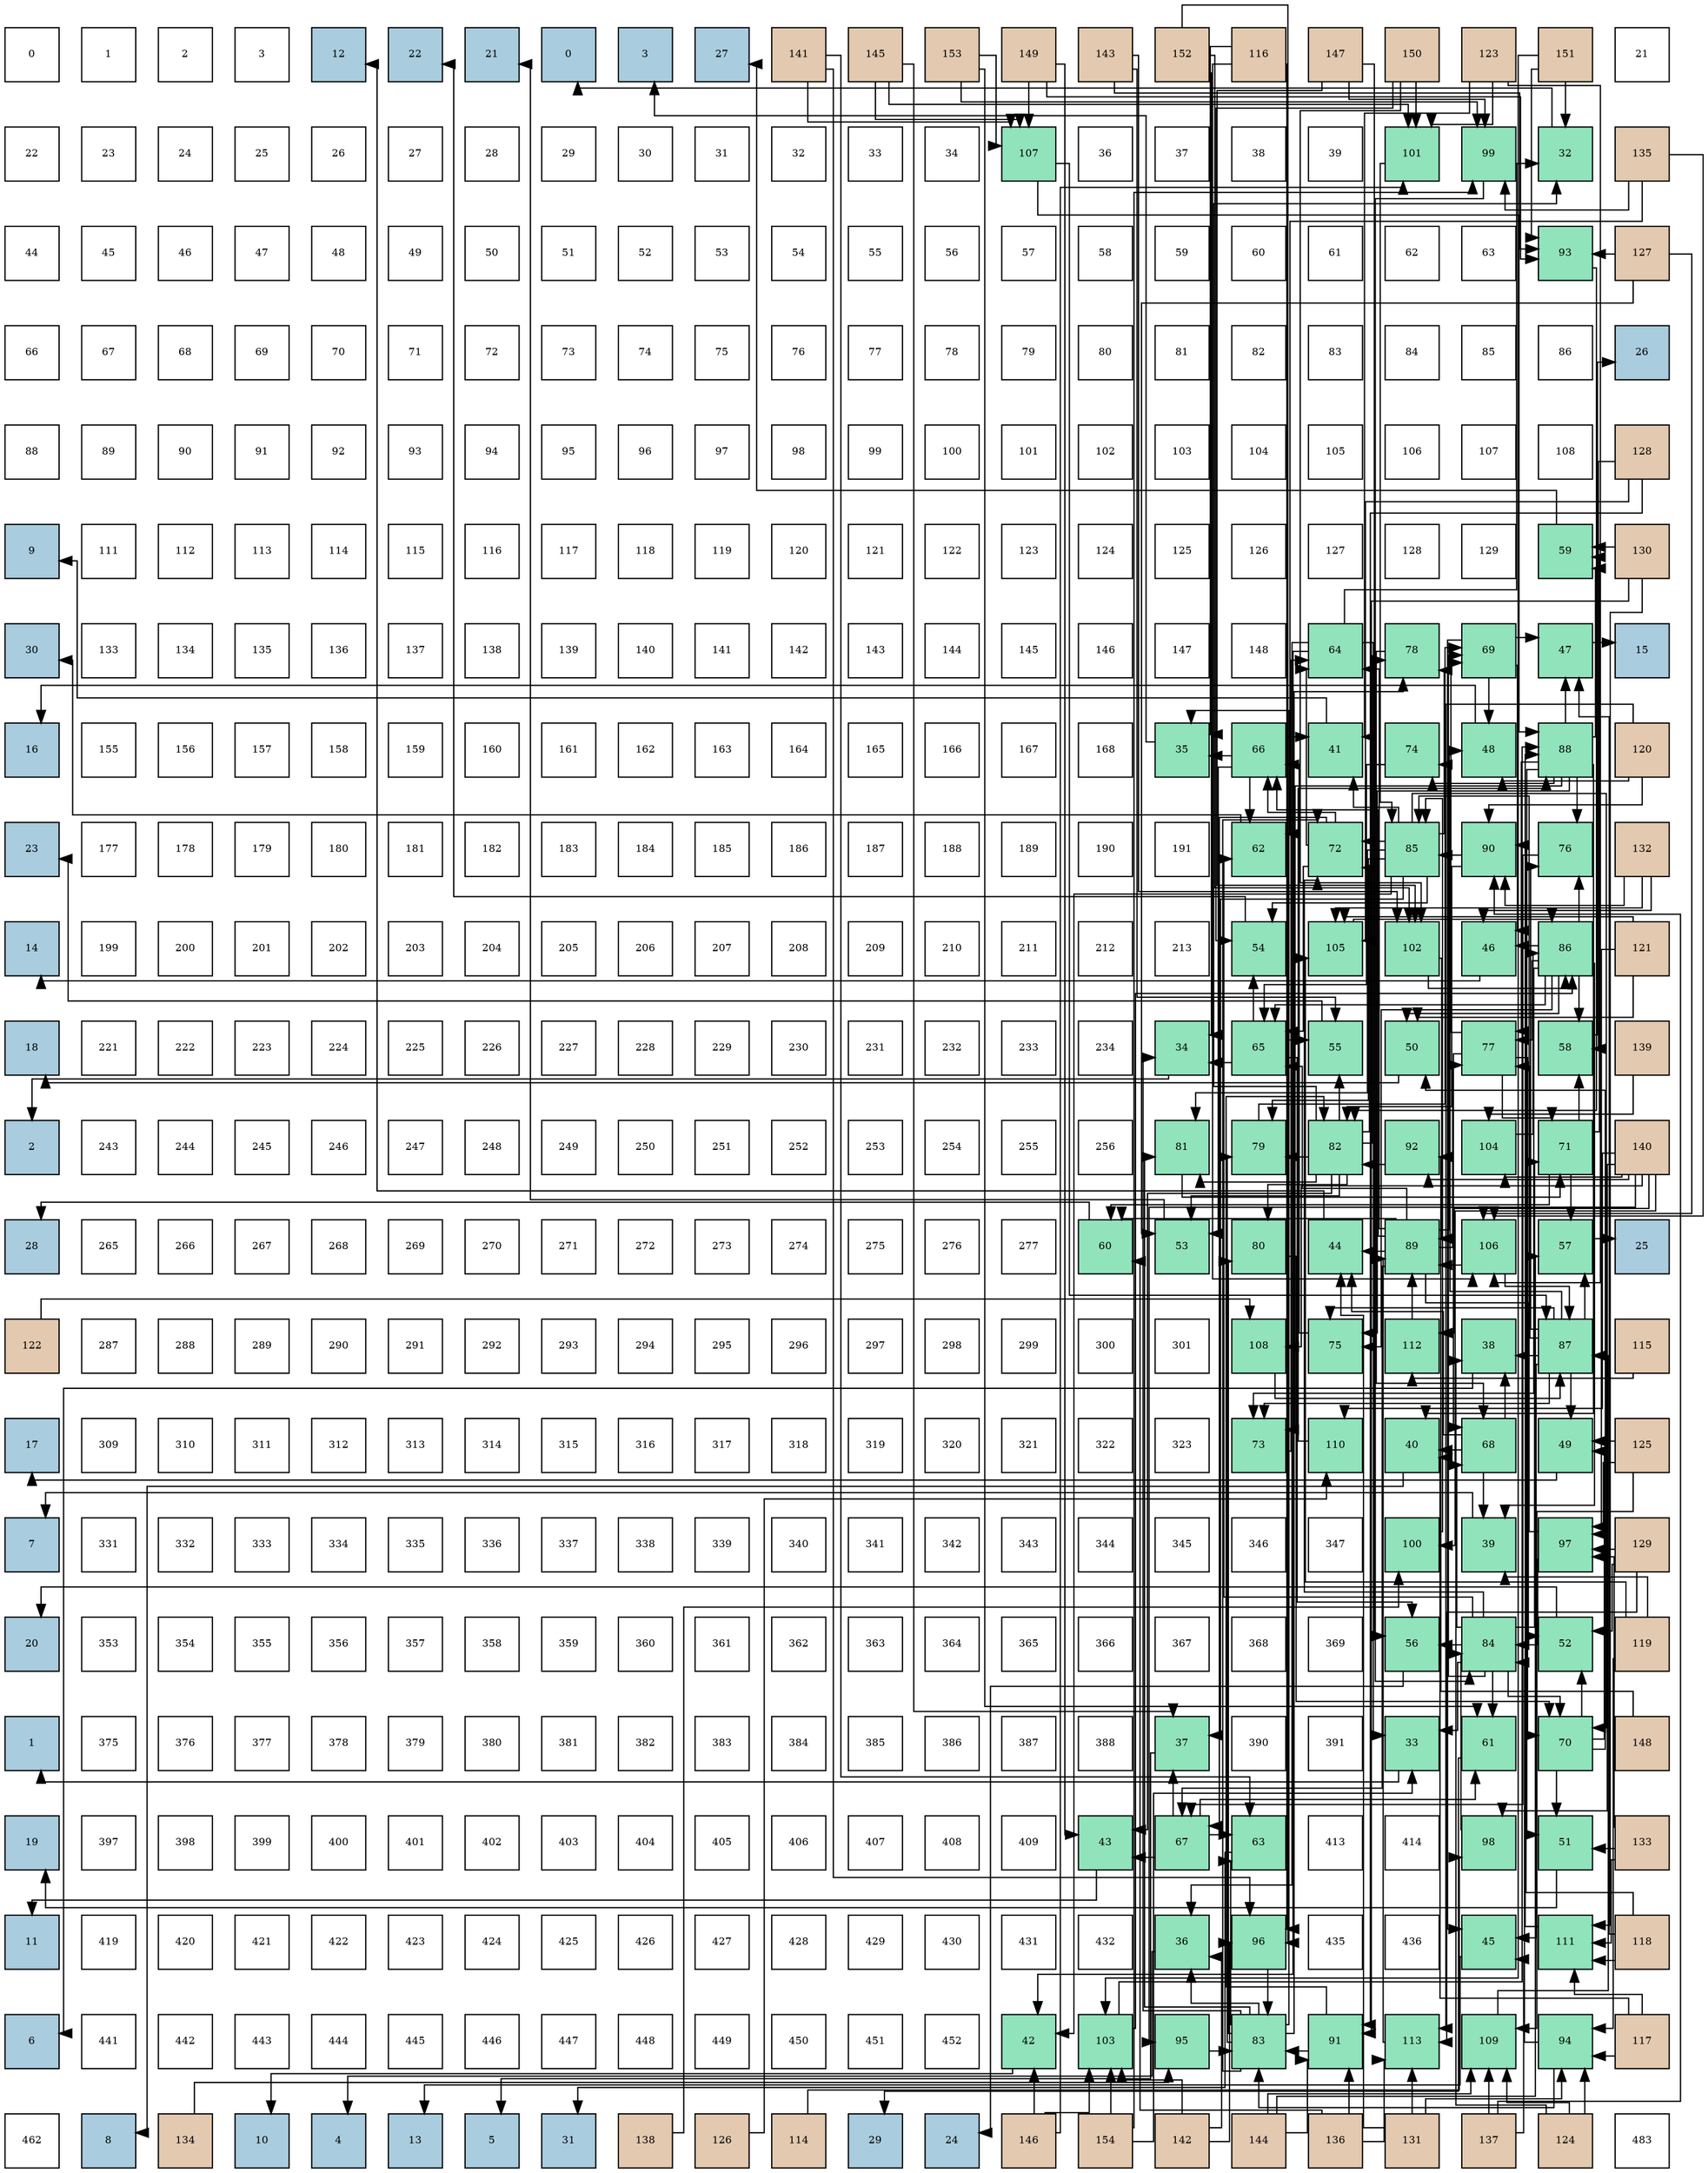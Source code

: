 digraph layout{
 rankdir=TB;
 splines=ortho;
 node [style=filled shape=square fixedsize=true width=0.6];
0[label="0", fontsize=8, fillcolor="#ffffff"];
1[label="1", fontsize=8, fillcolor="#ffffff"];
2[label="2", fontsize=8, fillcolor="#ffffff"];
3[label="3", fontsize=8, fillcolor="#ffffff"];
4[label="12", fontsize=8, fillcolor="#a9ccde"];
5[label="22", fontsize=8, fillcolor="#a9ccde"];
6[label="21", fontsize=8, fillcolor="#a9ccde"];
7[label="0", fontsize=8, fillcolor="#a9ccde"];
8[label="3", fontsize=8, fillcolor="#a9ccde"];
9[label="27", fontsize=8, fillcolor="#a9ccde"];
10[label="141", fontsize=8, fillcolor="#e3c9af"];
11[label="145", fontsize=8, fillcolor="#e3c9af"];
12[label="153", fontsize=8, fillcolor="#e3c9af"];
13[label="149", fontsize=8, fillcolor="#e3c9af"];
14[label="143", fontsize=8, fillcolor="#e3c9af"];
15[label="152", fontsize=8, fillcolor="#e3c9af"];
16[label="116", fontsize=8, fillcolor="#e3c9af"];
17[label="147", fontsize=8, fillcolor="#e3c9af"];
18[label="150", fontsize=8, fillcolor="#e3c9af"];
19[label="123", fontsize=8, fillcolor="#e3c9af"];
20[label="151", fontsize=8, fillcolor="#e3c9af"];
21[label="21", fontsize=8, fillcolor="#ffffff"];
22[label="22", fontsize=8, fillcolor="#ffffff"];
23[label="23", fontsize=8, fillcolor="#ffffff"];
24[label="24", fontsize=8, fillcolor="#ffffff"];
25[label="25", fontsize=8, fillcolor="#ffffff"];
26[label="26", fontsize=8, fillcolor="#ffffff"];
27[label="27", fontsize=8, fillcolor="#ffffff"];
28[label="28", fontsize=8, fillcolor="#ffffff"];
29[label="29", fontsize=8, fillcolor="#ffffff"];
30[label="30", fontsize=8, fillcolor="#ffffff"];
31[label="31", fontsize=8, fillcolor="#ffffff"];
32[label="32", fontsize=8, fillcolor="#ffffff"];
33[label="33", fontsize=8, fillcolor="#ffffff"];
34[label="34", fontsize=8, fillcolor="#ffffff"];
35[label="107", fontsize=8, fillcolor="#91e3bb"];
36[label="36", fontsize=8, fillcolor="#ffffff"];
37[label="37", fontsize=8, fillcolor="#ffffff"];
38[label="38", fontsize=8, fillcolor="#ffffff"];
39[label="39", fontsize=8, fillcolor="#ffffff"];
40[label="101", fontsize=8, fillcolor="#91e3bb"];
41[label="99", fontsize=8, fillcolor="#91e3bb"];
42[label="32", fontsize=8, fillcolor="#91e3bb"];
43[label="135", fontsize=8, fillcolor="#e3c9af"];
44[label="44", fontsize=8, fillcolor="#ffffff"];
45[label="45", fontsize=8, fillcolor="#ffffff"];
46[label="46", fontsize=8, fillcolor="#ffffff"];
47[label="47", fontsize=8, fillcolor="#ffffff"];
48[label="48", fontsize=8, fillcolor="#ffffff"];
49[label="49", fontsize=8, fillcolor="#ffffff"];
50[label="50", fontsize=8, fillcolor="#ffffff"];
51[label="51", fontsize=8, fillcolor="#ffffff"];
52[label="52", fontsize=8, fillcolor="#ffffff"];
53[label="53", fontsize=8, fillcolor="#ffffff"];
54[label="54", fontsize=8, fillcolor="#ffffff"];
55[label="55", fontsize=8, fillcolor="#ffffff"];
56[label="56", fontsize=8, fillcolor="#ffffff"];
57[label="57", fontsize=8, fillcolor="#ffffff"];
58[label="58", fontsize=8, fillcolor="#ffffff"];
59[label="59", fontsize=8, fillcolor="#ffffff"];
60[label="60", fontsize=8, fillcolor="#ffffff"];
61[label="61", fontsize=8, fillcolor="#ffffff"];
62[label="62", fontsize=8, fillcolor="#ffffff"];
63[label="63", fontsize=8, fillcolor="#ffffff"];
64[label="93", fontsize=8, fillcolor="#91e3bb"];
65[label="127", fontsize=8, fillcolor="#e3c9af"];
66[label="66", fontsize=8, fillcolor="#ffffff"];
67[label="67", fontsize=8, fillcolor="#ffffff"];
68[label="68", fontsize=8, fillcolor="#ffffff"];
69[label="69", fontsize=8, fillcolor="#ffffff"];
70[label="70", fontsize=8, fillcolor="#ffffff"];
71[label="71", fontsize=8, fillcolor="#ffffff"];
72[label="72", fontsize=8, fillcolor="#ffffff"];
73[label="73", fontsize=8, fillcolor="#ffffff"];
74[label="74", fontsize=8, fillcolor="#ffffff"];
75[label="75", fontsize=8, fillcolor="#ffffff"];
76[label="76", fontsize=8, fillcolor="#ffffff"];
77[label="77", fontsize=8, fillcolor="#ffffff"];
78[label="78", fontsize=8, fillcolor="#ffffff"];
79[label="79", fontsize=8, fillcolor="#ffffff"];
80[label="80", fontsize=8, fillcolor="#ffffff"];
81[label="81", fontsize=8, fillcolor="#ffffff"];
82[label="82", fontsize=8, fillcolor="#ffffff"];
83[label="83", fontsize=8, fillcolor="#ffffff"];
84[label="84", fontsize=8, fillcolor="#ffffff"];
85[label="85", fontsize=8, fillcolor="#ffffff"];
86[label="86", fontsize=8, fillcolor="#ffffff"];
87[label="26", fontsize=8, fillcolor="#a9ccde"];
88[label="88", fontsize=8, fillcolor="#ffffff"];
89[label="89", fontsize=8, fillcolor="#ffffff"];
90[label="90", fontsize=8, fillcolor="#ffffff"];
91[label="91", fontsize=8, fillcolor="#ffffff"];
92[label="92", fontsize=8, fillcolor="#ffffff"];
93[label="93", fontsize=8, fillcolor="#ffffff"];
94[label="94", fontsize=8, fillcolor="#ffffff"];
95[label="95", fontsize=8, fillcolor="#ffffff"];
96[label="96", fontsize=8, fillcolor="#ffffff"];
97[label="97", fontsize=8, fillcolor="#ffffff"];
98[label="98", fontsize=8, fillcolor="#ffffff"];
99[label="99", fontsize=8, fillcolor="#ffffff"];
100[label="100", fontsize=8, fillcolor="#ffffff"];
101[label="101", fontsize=8, fillcolor="#ffffff"];
102[label="102", fontsize=8, fillcolor="#ffffff"];
103[label="103", fontsize=8, fillcolor="#ffffff"];
104[label="104", fontsize=8, fillcolor="#ffffff"];
105[label="105", fontsize=8, fillcolor="#ffffff"];
106[label="106", fontsize=8, fillcolor="#ffffff"];
107[label="107", fontsize=8, fillcolor="#ffffff"];
108[label="108", fontsize=8, fillcolor="#ffffff"];
109[label="128", fontsize=8, fillcolor="#e3c9af"];
110[label="9", fontsize=8, fillcolor="#a9ccde"];
111[label="111", fontsize=8, fillcolor="#ffffff"];
112[label="112", fontsize=8, fillcolor="#ffffff"];
113[label="113", fontsize=8, fillcolor="#ffffff"];
114[label="114", fontsize=8, fillcolor="#ffffff"];
115[label="115", fontsize=8, fillcolor="#ffffff"];
116[label="116", fontsize=8, fillcolor="#ffffff"];
117[label="117", fontsize=8, fillcolor="#ffffff"];
118[label="118", fontsize=8, fillcolor="#ffffff"];
119[label="119", fontsize=8, fillcolor="#ffffff"];
120[label="120", fontsize=8, fillcolor="#ffffff"];
121[label="121", fontsize=8, fillcolor="#ffffff"];
122[label="122", fontsize=8, fillcolor="#ffffff"];
123[label="123", fontsize=8, fillcolor="#ffffff"];
124[label="124", fontsize=8, fillcolor="#ffffff"];
125[label="125", fontsize=8, fillcolor="#ffffff"];
126[label="126", fontsize=8, fillcolor="#ffffff"];
127[label="127", fontsize=8, fillcolor="#ffffff"];
128[label="128", fontsize=8, fillcolor="#ffffff"];
129[label="129", fontsize=8, fillcolor="#ffffff"];
130[label="59", fontsize=8, fillcolor="#91e3bb"];
131[label="130", fontsize=8, fillcolor="#e3c9af"];
132[label="30", fontsize=8, fillcolor="#a9ccde"];
133[label="133", fontsize=8, fillcolor="#ffffff"];
134[label="134", fontsize=8, fillcolor="#ffffff"];
135[label="135", fontsize=8, fillcolor="#ffffff"];
136[label="136", fontsize=8, fillcolor="#ffffff"];
137[label="137", fontsize=8, fillcolor="#ffffff"];
138[label="138", fontsize=8, fillcolor="#ffffff"];
139[label="139", fontsize=8, fillcolor="#ffffff"];
140[label="140", fontsize=8, fillcolor="#ffffff"];
141[label="141", fontsize=8, fillcolor="#ffffff"];
142[label="142", fontsize=8, fillcolor="#ffffff"];
143[label="143", fontsize=8, fillcolor="#ffffff"];
144[label="144", fontsize=8, fillcolor="#ffffff"];
145[label="145", fontsize=8, fillcolor="#ffffff"];
146[label="146", fontsize=8, fillcolor="#ffffff"];
147[label="147", fontsize=8, fillcolor="#ffffff"];
148[label="148", fontsize=8, fillcolor="#ffffff"];
149[label="64", fontsize=8, fillcolor="#91e3bb"];
150[label="78", fontsize=8, fillcolor="#91e3bb"];
151[label="69", fontsize=8, fillcolor="#91e3bb"];
152[label="47", fontsize=8, fillcolor="#91e3bb"];
153[label="15", fontsize=8, fillcolor="#a9ccde"];
154[label="16", fontsize=8, fillcolor="#a9ccde"];
155[label="155", fontsize=8, fillcolor="#ffffff"];
156[label="156", fontsize=8, fillcolor="#ffffff"];
157[label="157", fontsize=8, fillcolor="#ffffff"];
158[label="158", fontsize=8, fillcolor="#ffffff"];
159[label="159", fontsize=8, fillcolor="#ffffff"];
160[label="160", fontsize=8, fillcolor="#ffffff"];
161[label="161", fontsize=8, fillcolor="#ffffff"];
162[label="162", fontsize=8, fillcolor="#ffffff"];
163[label="163", fontsize=8, fillcolor="#ffffff"];
164[label="164", fontsize=8, fillcolor="#ffffff"];
165[label="165", fontsize=8, fillcolor="#ffffff"];
166[label="166", fontsize=8, fillcolor="#ffffff"];
167[label="167", fontsize=8, fillcolor="#ffffff"];
168[label="168", fontsize=8, fillcolor="#ffffff"];
169[label="35", fontsize=8, fillcolor="#91e3bb"];
170[label="66", fontsize=8, fillcolor="#91e3bb"];
171[label="41", fontsize=8, fillcolor="#91e3bb"];
172[label="74", fontsize=8, fillcolor="#91e3bb"];
173[label="48", fontsize=8, fillcolor="#91e3bb"];
174[label="88", fontsize=8, fillcolor="#91e3bb"];
175[label="120", fontsize=8, fillcolor="#e3c9af"];
176[label="23", fontsize=8, fillcolor="#a9ccde"];
177[label="177", fontsize=8, fillcolor="#ffffff"];
178[label="178", fontsize=8, fillcolor="#ffffff"];
179[label="179", fontsize=8, fillcolor="#ffffff"];
180[label="180", fontsize=8, fillcolor="#ffffff"];
181[label="181", fontsize=8, fillcolor="#ffffff"];
182[label="182", fontsize=8, fillcolor="#ffffff"];
183[label="183", fontsize=8, fillcolor="#ffffff"];
184[label="184", fontsize=8, fillcolor="#ffffff"];
185[label="185", fontsize=8, fillcolor="#ffffff"];
186[label="186", fontsize=8, fillcolor="#ffffff"];
187[label="187", fontsize=8, fillcolor="#ffffff"];
188[label="188", fontsize=8, fillcolor="#ffffff"];
189[label="189", fontsize=8, fillcolor="#ffffff"];
190[label="190", fontsize=8, fillcolor="#ffffff"];
191[label="191", fontsize=8, fillcolor="#ffffff"];
192[label="62", fontsize=8, fillcolor="#91e3bb"];
193[label="72", fontsize=8, fillcolor="#91e3bb"];
194[label="85", fontsize=8, fillcolor="#91e3bb"];
195[label="90", fontsize=8, fillcolor="#91e3bb"];
196[label="76", fontsize=8, fillcolor="#91e3bb"];
197[label="132", fontsize=8, fillcolor="#e3c9af"];
198[label="14", fontsize=8, fillcolor="#a9ccde"];
199[label="199", fontsize=8, fillcolor="#ffffff"];
200[label="200", fontsize=8, fillcolor="#ffffff"];
201[label="201", fontsize=8, fillcolor="#ffffff"];
202[label="202", fontsize=8, fillcolor="#ffffff"];
203[label="203", fontsize=8, fillcolor="#ffffff"];
204[label="204", fontsize=8, fillcolor="#ffffff"];
205[label="205", fontsize=8, fillcolor="#ffffff"];
206[label="206", fontsize=8, fillcolor="#ffffff"];
207[label="207", fontsize=8, fillcolor="#ffffff"];
208[label="208", fontsize=8, fillcolor="#ffffff"];
209[label="209", fontsize=8, fillcolor="#ffffff"];
210[label="210", fontsize=8, fillcolor="#ffffff"];
211[label="211", fontsize=8, fillcolor="#ffffff"];
212[label="212", fontsize=8, fillcolor="#ffffff"];
213[label="213", fontsize=8, fillcolor="#ffffff"];
214[label="54", fontsize=8, fillcolor="#91e3bb"];
215[label="105", fontsize=8, fillcolor="#91e3bb"];
216[label="102", fontsize=8, fillcolor="#91e3bb"];
217[label="46", fontsize=8, fillcolor="#91e3bb"];
218[label="86", fontsize=8, fillcolor="#91e3bb"];
219[label="121", fontsize=8, fillcolor="#e3c9af"];
220[label="18", fontsize=8, fillcolor="#a9ccde"];
221[label="221", fontsize=8, fillcolor="#ffffff"];
222[label="222", fontsize=8, fillcolor="#ffffff"];
223[label="223", fontsize=8, fillcolor="#ffffff"];
224[label="224", fontsize=8, fillcolor="#ffffff"];
225[label="225", fontsize=8, fillcolor="#ffffff"];
226[label="226", fontsize=8, fillcolor="#ffffff"];
227[label="227", fontsize=8, fillcolor="#ffffff"];
228[label="228", fontsize=8, fillcolor="#ffffff"];
229[label="229", fontsize=8, fillcolor="#ffffff"];
230[label="230", fontsize=8, fillcolor="#ffffff"];
231[label="231", fontsize=8, fillcolor="#ffffff"];
232[label="232", fontsize=8, fillcolor="#ffffff"];
233[label="233", fontsize=8, fillcolor="#ffffff"];
234[label="234", fontsize=8, fillcolor="#ffffff"];
235[label="34", fontsize=8, fillcolor="#91e3bb"];
236[label="65", fontsize=8, fillcolor="#91e3bb"];
237[label="55", fontsize=8, fillcolor="#91e3bb"];
238[label="50", fontsize=8, fillcolor="#91e3bb"];
239[label="77", fontsize=8, fillcolor="#91e3bb"];
240[label="58", fontsize=8, fillcolor="#91e3bb"];
241[label="139", fontsize=8, fillcolor="#e3c9af"];
242[label="2", fontsize=8, fillcolor="#a9ccde"];
243[label="243", fontsize=8, fillcolor="#ffffff"];
244[label="244", fontsize=8, fillcolor="#ffffff"];
245[label="245", fontsize=8, fillcolor="#ffffff"];
246[label="246", fontsize=8, fillcolor="#ffffff"];
247[label="247", fontsize=8, fillcolor="#ffffff"];
248[label="248", fontsize=8, fillcolor="#ffffff"];
249[label="249", fontsize=8, fillcolor="#ffffff"];
250[label="250", fontsize=8, fillcolor="#ffffff"];
251[label="251", fontsize=8, fillcolor="#ffffff"];
252[label="252", fontsize=8, fillcolor="#ffffff"];
253[label="253", fontsize=8, fillcolor="#ffffff"];
254[label="254", fontsize=8, fillcolor="#ffffff"];
255[label="255", fontsize=8, fillcolor="#ffffff"];
256[label="256", fontsize=8, fillcolor="#ffffff"];
257[label="81", fontsize=8, fillcolor="#91e3bb"];
258[label="79", fontsize=8, fillcolor="#91e3bb"];
259[label="82", fontsize=8, fillcolor="#91e3bb"];
260[label="92", fontsize=8, fillcolor="#91e3bb"];
261[label="104", fontsize=8, fillcolor="#91e3bb"];
262[label="71", fontsize=8, fillcolor="#91e3bb"];
263[label="140", fontsize=8, fillcolor="#e3c9af"];
264[label="28", fontsize=8, fillcolor="#a9ccde"];
265[label="265", fontsize=8, fillcolor="#ffffff"];
266[label="266", fontsize=8, fillcolor="#ffffff"];
267[label="267", fontsize=8, fillcolor="#ffffff"];
268[label="268", fontsize=8, fillcolor="#ffffff"];
269[label="269", fontsize=8, fillcolor="#ffffff"];
270[label="270", fontsize=8, fillcolor="#ffffff"];
271[label="271", fontsize=8, fillcolor="#ffffff"];
272[label="272", fontsize=8, fillcolor="#ffffff"];
273[label="273", fontsize=8, fillcolor="#ffffff"];
274[label="274", fontsize=8, fillcolor="#ffffff"];
275[label="275", fontsize=8, fillcolor="#ffffff"];
276[label="276", fontsize=8, fillcolor="#ffffff"];
277[label="277", fontsize=8, fillcolor="#ffffff"];
278[label="60", fontsize=8, fillcolor="#91e3bb"];
279[label="53", fontsize=8, fillcolor="#91e3bb"];
280[label="80", fontsize=8, fillcolor="#91e3bb"];
281[label="44", fontsize=8, fillcolor="#91e3bb"];
282[label="89", fontsize=8, fillcolor="#91e3bb"];
283[label="106", fontsize=8, fillcolor="#91e3bb"];
284[label="57", fontsize=8, fillcolor="#91e3bb"];
285[label="25", fontsize=8, fillcolor="#a9ccde"];
286[label="122", fontsize=8, fillcolor="#e3c9af"];
287[label="287", fontsize=8, fillcolor="#ffffff"];
288[label="288", fontsize=8, fillcolor="#ffffff"];
289[label="289", fontsize=8, fillcolor="#ffffff"];
290[label="290", fontsize=8, fillcolor="#ffffff"];
291[label="291", fontsize=8, fillcolor="#ffffff"];
292[label="292", fontsize=8, fillcolor="#ffffff"];
293[label="293", fontsize=8, fillcolor="#ffffff"];
294[label="294", fontsize=8, fillcolor="#ffffff"];
295[label="295", fontsize=8, fillcolor="#ffffff"];
296[label="296", fontsize=8, fillcolor="#ffffff"];
297[label="297", fontsize=8, fillcolor="#ffffff"];
298[label="298", fontsize=8, fillcolor="#ffffff"];
299[label="299", fontsize=8, fillcolor="#ffffff"];
300[label="300", fontsize=8, fillcolor="#ffffff"];
301[label="301", fontsize=8, fillcolor="#ffffff"];
302[label="108", fontsize=8, fillcolor="#91e3bb"];
303[label="75", fontsize=8, fillcolor="#91e3bb"];
304[label="112", fontsize=8, fillcolor="#91e3bb"];
305[label="38", fontsize=8, fillcolor="#91e3bb"];
306[label="87", fontsize=8, fillcolor="#91e3bb"];
307[label="115", fontsize=8, fillcolor="#e3c9af"];
308[label="17", fontsize=8, fillcolor="#a9ccde"];
309[label="309", fontsize=8, fillcolor="#ffffff"];
310[label="310", fontsize=8, fillcolor="#ffffff"];
311[label="311", fontsize=8, fillcolor="#ffffff"];
312[label="312", fontsize=8, fillcolor="#ffffff"];
313[label="313", fontsize=8, fillcolor="#ffffff"];
314[label="314", fontsize=8, fillcolor="#ffffff"];
315[label="315", fontsize=8, fillcolor="#ffffff"];
316[label="316", fontsize=8, fillcolor="#ffffff"];
317[label="317", fontsize=8, fillcolor="#ffffff"];
318[label="318", fontsize=8, fillcolor="#ffffff"];
319[label="319", fontsize=8, fillcolor="#ffffff"];
320[label="320", fontsize=8, fillcolor="#ffffff"];
321[label="321", fontsize=8, fillcolor="#ffffff"];
322[label="322", fontsize=8, fillcolor="#ffffff"];
323[label="323", fontsize=8, fillcolor="#ffffff"];
324[label="73", fontsize=8, fillcolor="#91e3bb"];
325[label="110", fontsize=8, fillcolor="#91e3bb"];
326[label="40", fontsize=8, fillcolor="#91e3bb"];
327[label="68", fontsize=8, fillcolor="#91e3bb"];
328[label="49", fontsize=8, fillcolor="#91e3bb"];
329[label="125", fontsize=8, fillcolor="#e3c9af"];
330[label="7", fontsize=8, fillcolor="#a9ccde"];
331[label="331", fontsize=8, fillcolor="#ffffff"];
332[label="332", fontsize=8, fillcolor="#ffffff"];
333[label="333", fontsize=8, fillcolor="#ffffff"];
334[label="334", fontsize=8, fillcolor="#ffffff"];
335[label="335", fontsize=8, fillcolor="#ffffff"];
336[label="336", fontsize=8, fillcolor="#ffffff"];
337[label="337", fontsize=8, fillcolor="#ffffff"];
338[label="338", fontsize=8, fillcolor="#ffffff"];
339[label="339", fontsize=8, fillcolor="#ffffff"];
340[label="340", fontsize=8, fillcolor="#ffffff"];
341[label="341", fontsize=8, fillcolor="#ffffff"];
342[label="342", fontsize=8, fillcolor="#ffffff"];
343[label="343", fontsize=8, fillcolor="#ffffff"];
344[label="344", fontsize=8, fillcolor="#ffffff"];
345[label="345", fontsize=8, fillcolor="#ffffff"];
346[label="346", fontsize=8, fillcolor="#ffffff"];
347[label="347", fontsize=8, fillcolor="#ffffff"];
348[label="100", fontsize=8, fillcolor="#91e3bb"];
349[label="39", fontsize=8, fillcolor="#91e3bb"];
350[label="97", fontsize=8, fillcolor="#91e3bb"];
351[label="129", fontsize=8, fillcolor="#e3c9af"];
352[label="20", fontsize=8, fillcolor="#a9ccde"];
353[label="353", fontsize=8, fillcolor="#ffffff"];
354[label="354", fontsize=8, fillcolor="#ffffff"];
355[label="355", fontsize=8, fillcolor="#ffffff"];
356[label="356", fontsize=8, fillcolor="#ffffff"];
357[label="357", fontsize=8, fillcolor="#ffffff"];
358[label="358", fontsize=8, fillcolor="#ffffff"];
359[label="359", fontsize=8, fillcolor="#ffffff"];
360[label="360", fontsize=8, fillcolor="#ffffff"];
361[label="361", fontsize=8, fillcolor="#ffffff"];
362[label="362", fontsize=8, fillcolor="#ffffff"];
363[label="363", fontsize=8, fillcolor="#ffffff"];
364[label="364", fontsize=8, fillcolor="#ffffff"];
365[label="365", fontsize=8, fillcolor="#ffffff"];
366[label="366", fontsize=8, fillcolor="#ffffff"];
367[label="367", fontsize=8, fillcolor="#ffffff"];
368[label="368", fontsize=8, fillcolor="#ffffff"];
369[label="369", fontsize=8, fillcolor="#ffffff"];
370[label="56", fontsize=8, fillcolor="#91e3bb"];
371[label="84", fontsize=8, fillcolor="#91e3bb"];
372[label="52", fontsize=8, fillcolor="#91e3bb"];
373[label="119", fontsize=8, fillcolor="#e3c9af"];
374[label="1", fontsize=8, fillcolor="#a9ccde"];
375[label="375", fontsize=8, fillcolor="#ffffff"];
376[label="376", fontsize=8, fillcolor="#ffffff"];
377[label="377", fontsize=8, fillcolor="#ffffff"];
378[label="378", fontsize=8, fillcolor="#ffffff"];
379[label="379", fontsize=8, fillcolor="#ffffff"];
380[label="380", fontsize=8, fillcolor="#ffffff"];
381[label="381", fontsize=8, fillcolor="#ffffff"];
382[label="382", fontsize=8, fillcolor="#ffffff"];
383[label="383", fontsize=8, fillcolor="#ffffff"];
384[label="384", fontsize=8, fillcolor="#ffffff"];
385[label="385", fontsize=8, fillcolor="#ffffff"];
386[label="386", fontsize=8, fillcolor="#ffffff"];
387[label="387", fontsize=8, fillcolor="#ffffff"];
388[label="388", fontsize=8, fillcolor="#ffffff"];
389[label="37", fontsize=8, fillcolor="#91e3bb"];
390[label="390", fontsize=8, fillcolor="#ffffff"];
391[label="391", fontsize=8, fillcolor="#ffffff"];
392[label="33", fontsize=8, fillcolor="#91e3bb"];
393[label="61", fontsize=8, fillcolor="#91e3bb"];
394[label="70", fontsize=8, fillcolor="#91e3bb"];
395[label="148", fontsize=8, fillcolor="#e3c9af"];
396[label="19", fontsize=8, fillcolor="#a9ccde"];
397[label="397", fontsize=8, fillcolor="#ffffff"];
398[label="398", fontsize=8, fillcolor="#ffffff"];
399[label="399", fontsize=8, fillcolor="#ffffff"];
400[label="400", fontsize=8, fillcolor="#ffffff"];
401[label="401", fontsize=8, fillcolor="#ffffff"];
402[label="402", fontsize=8, fillcolor="#ffffff"];
403[label="403", fontsize=8, fillcolor="#ffffff"];
404[label="404", fontsize=8, fillcolor="#ffffff"];
405[label="405", fontsize=8, fillcolor="#ffffff"];
406[label="406", fontsize=8, fillcolor="#ffffff"];
407[label="407", fontsize=8, fillcolor="#ffffff"];
408[label="408", fontsize=8, fillcolor="#ffffff"];
409[label="409", fontsize=8, fillcolor="#ffffff"];
410[label="43", fontsize=8, fillcolor="#91e3bb"];
411[label="67", fontsize=8, fillcolor="#91e3bb"];
412[label="63", fontsize=8, fillcolor="#91e3bb"];
413[label="413", fontsize=8, fillcolor="#ffffff"];
414[label="414", fontsize=8, fillcolor="#ffffff"];
415[label="98", fontsize=8, fillcolor="#91e3bb"];
416[label="51", fontsize=8, fillcolor="#91e3bb"];
417[label="133", fontsize=8, fillcolor="#e3c9af"];
418[label="11", fontsize=8, fillcolor="#a9ccde"];
419[label="419", fontsize=8, fillcolor="#ffffff"];
420[label="420", fontsize=8, fillcolor="#ffffff"];
421[label="421", fontsize=8, fillcolor="#ffffff"];
422[label="422", fontsize=8, fillcolor="#ffffff"];
423[label="423", fontsize=8, fillcolor="#ffffff"];
424[label="424", fontsize=8, fillcolor="#ffffff"];
425[label="425", fontsize=8, fillcolor="#ffffff"];
426[label="426", fontsize=8, fillcolor="#ffffff"];
427[label="427", fontsize=8, fillcolor="#ffffff"];
428[label="428", fontsize=8, fillcolor="#ffffff"];
429[label="429", fontsize=8, fillcolor="#ffffff"];
430[label="430", fontsize=8, fillcolor="#ffffff"];
431[label="431", fontsize=8, fillcolor="#ffffff"];
432[label="432", fontsize=8, fillcolor="#ffffff"];
433[label="36", fontsize=8, fillcolor="#91e3bb"];
434[label="96", fontsize=8, fillcolor="#91e3bb"];
435[label="435", fontsize=8, fillcolor="#ffffff"];
436[label="436", fontsize=8, fillcolor="#ffffff"];
437[label="45", fontsize=8, fillcolor="#91e3bb"];
438[label="111", fontsize=8, fillcolor="#91e3bb"];
439[label="118", fontsize=8, fillcolor="#e3c9af"];
440[label="6", fontsize=8, fillcolor="#a9ccde"];
441[label="441", fontsize=8, fillcolor="#ffffff"];
442[label="442", fontsize=8, fillcolor="#ffffff"];
443[label="443", fontsize=8, fillcolor="#ffffff"];
444[label="444", fontsize=8, fillcolor="#ffffff"];
445[label="445", fontsize=8, fillcolor="#ffffff"];
446[label="446", fontsize=8, fillcolor="#ffffff"];
447[label="447", fontsize=8, fillcolor="#ffffff"];
448[label="448", fontsize=8, fillcolor="#ffffff"];
449[label="449", fontsize=8, fillcolor="#ffffff"];
450[label="450", fontsize=8, fillcolor="#ffffff"];
451[label="451", fontsize=8, fillcolor="#ffffff"];
452[label="452", fontsize=8, fillcolor="#ffffff"];
453[label="42", fontsize=8, fillcolor="#91e3bb"];
454[label="103", fontsize=8, fillcolor="#91e3bb"];
455[label="95", fontsize=8, fillcolor="#91e3bb"];
456[label="83", fontsize=8, fillcolor="#91e3bb"];
457[label="91", fontsize=8, fillcolor="#91e3bb"];
458[label="113", fontsize=8, fillcolor="#91e3bb"];
459[label="109", fontsize=8, fillcolor="#91e3bb"];
460[label="94", fontsize=8, fillcolor="#91e3bb"];
461[label="117", fontsize=8, fillcolor="#e3c9af"];
462[label="462", fontsize=8, fillcolor="#ffffff"];
463[label="8", fontsize=8, fillcolor="#a9ccde"];
464[label="134", fontsize=8, fillcolor="#e3c9af"];
465[label="10", fontsize=8, fillcolor="#a9ccde"];
466[label="4", fontsize=8, fillcolor="#a9ccde"];
467[label="13", fontsize=8, fillcolor="#a9ccde"];
468[label="5", fontsize=8, fillcolor="#a9ccde"];
469[label="31", fontsize=8, fillcolor="#a9ccde"];
470[label="138", fontsize=8, fillcolor="#e3c9af"];
471[label="126", fontsize=8, fillcolor="#e3c9af"];
472[label="114", fontsize=8, fillcolor="#e3c9af"];
473[label="29", fontsize=8, fillcolor="#a9ccde"];
474[label="24", fontsize=8, fillcolor="#a9ccde"];
475[label="146", fontsize=8, fillcolor="#e3c9af"];
476[label="154", fontsize=8, fillcolor="#e3c9af"];
477[label="142", fontsize=8, fillcolor="#e3c9af"];
478[label="144", fontsize=8, fillcolor="#e3c9af"];
479[label="136", fontsize=8, fillcolor="#e3c9af"];
480[label="131", fontsize=8, fillcolor="#e3c9af"];
481[label="137", fontsize=8, fillcolor="#e3c9af"];
482[label="124", fontsize=8, fillcolor="#e3c9af"];
483[label="483", fontsize=8, fillcolor="#ffffff"];
edge [constraint=false, style=vis];42 -> 7;
392 -> 374;
235 -> 242;
169 -> 8;
433 -> 466;
389 -> 468;
305 -> 440;
349 -> 330;
326 -> 463;
171 -> 110;
453 -> 465;
410 -> 418;
281 -> 4;
437 -> 467;
217 -> 198;
152 -> 153;
173 -> 154;
328 -> 308;
238 -> 220;
416 -> 396;
372 -> 352;
279 -> 6;
214 -> 5;
237 -> 176;
370 -> 474;
284 -> 285;
240 -> 87;
130 -> 9;
278 -> 264;
393 -> 473;
192 -> 132;
412 -> 469;
149 -> 42;
149 -> 392;
149 -> 433;
149 -> 453;
236 -> 235;
236 -> 214;
236 -> 237;
236 -> 370;
170 -> 169;
170 -> 171;
170 -> 279;
170 -> 192;
411 -> 389;
411 -> 410;
411 -> 393;
411 -> 412;
327 -> 305;
327 -> 349;
327 -> 326;
327 -> 281;
151 -> 437;
151 -> 217;
151 -> 152;
151 -> 173;
394 -> 328;
394 -> 238;
394 -> 416;
394 -> 372;
262 -> 284;
262 -> 240;
262 -> 130;
262 -> 278;
193 -> 149;
193 -> 236;
193 -> 170;
193 -> 411;
324 -> 149;
172 -> 236;
303 -> 170;
196 -> 411;
239 -> 327;
239 -> 151;
239 -> 394;
239 -> 262;
150 -> 327;
258 -> 151;
280 -> 394;
257 -> 262;
259 -> 42;
259 -> 410;
259 -> 279;
259 -> 237;
259 -> 193;
259 -> 150;
259 -> 258;
259 -> 280;
259 -> 257;
456 -> 235;
456 -> 169;
456 -> 433;
456 -> 412;
456 -> 193;
456 -> 150;
456 -> 258;
456 -> 280;
456 -> 257;
371 -> 392;
371 -> 370;
371 -> 393;
371 -> 192;
371 -> 327;
371 -> 151;
371 -> 394;
371 -> 262;
371 -> 193;
194 -> 389;
194 -> 171;
194 -> 453;
194 -> 214;
194 -> 394;
194 -> 193;
194 -> 150;
194 -> 258;
194 -> 257;
218 -> 349;
218 -> 217;
218 -> 238;
218 -> 240;
218 -> 236;
218 -> 324;
218 -> 303;
218 -> 196;
218 -> 239;
306 -> 305;
306 -> 437;
306 -> 328;
306 -> 284;
306 -> 324;
306 -> 172;
306 -> 303;
306 -> 196;
306 -> 239;
174 -> 326;
174 -> 152;
174 -> 416;
174 -> 130;
174 -> 324;
174 -> 172;
174 -> 303;
174 -> 196;
174 -> 239;
282 -> 281;
282 -> 173;
282 -> 372;
282 -> 278;
282 -> 149;
282 -> 236;
282 -> 170;
282 -> 411;
282 -> 239;
195 -> 259;
195 -> 194;
457 -> 259;
457 -> 456;
260 -> 259;
64 -> 259;
460 -> 456;
460 -> 371;
455 -> 456;
434 -> 456;
350 -> 371;
350 -> 194;
415 -> 371;
41 -> 371;
348 -> 194;
40 -> 194;
216 -> 218;
216 -> 282;
454 -> 218;
454 -> 174;
261 -> 218;
215 -> 218;
283 -> 306;
283 -> 282;
35 -> 306;
35 -> 174;
302 -> 306;
459 -> 306;
325 -> 174;
438 -> 174;
304 -> 282;
458 -> 282;
472 -> 415;
307 -> 304;
16 -> 169;
16 -> 434;
16 -> 283;
461 -> 326;
461 -> 460;
461 -> 438;
439 -> 152;
439 -> 195;
439 -> 438;
373 -> 349;
373 -> 460;
373 -> 215;
175 -> 173;
175 -> 195;
175 -> 458;
219 -> 238;
219 -> 350;
219 -> 215;
286 -> 302;
19 -> 171;
19 -> 40;
19 -> 283;
482 -> 305;
482 -> 460;
482 -> 459;
329 -> 328;
329 -> 350;
329 -> 459;
471 -> 325;
65 -> 279;
65 -> 64;
65 -> 283;
109 -> 240;
109 -> 457;
109 -> 215;
351 -> 372;
351 -> 350;
351 -> 458;
131 -> 130;
131 -> 457;
131 -> 438;
480 -> 281;
480 -> 460;
480 -> 458;
197 -> 217;
197 -> 195;
197 -> 215;
417 -> 416;
417 -> 350;
417 -> 438;
464 -> 455;
43 -> 192;
43 -> 41;
43 -> 283;
479 -> 278;
479 -> 457;
479 -> 458;
481 -> 437;
481 -> 195;
481 -> 459;
470 -> 348;
241 -> 261;
263 -> 260;
263 -> 455;
263 -> 415;
263 -> 348;
263 -> 261;
263 -> 302;
263 -> 325;
263 -> 304;
10 -> 412;
10 -> 434;
10 -> 35;
477 -> 433;
477 -> 434;
477 -> 454;
14 -> 237;
14 -> 64;
14 -> 216;
478 -> 284;
478 -> 457;
478 -> 459;
11 -> 389;
11 -> 40;
11 -> 35;
475 -> 453;
475 -> 40;
475 -> 454;
17 -> 370;
17 -> 41;
17 -> 216;
395 -> 260;
13 -> 410;
13 -> 64;
13 -> 35;
18 -> 214;
18 -> 40;
18 -> 216;
20 -> 42;
20 -> 64;
20 -> 454;
15 -> 235;
15 -> 434;
15 -> 216;
12 -> 393;
12 -> 41;
12 -> 35;
476 -> 392;
476 -> 41;
476 -> 454;
edge [constraint=true, style=invis];
0 -> 22 -> 44 -> 66 -> 88 -> 110 -> 132 -> 154 -> 176 -> 198 -> 220 -> 242 -> 264 -> 286 -> 308 -> 330 -> 352 -> 374 -> 396 -> 418 -> 440 -> 462;
1 -> 23 -> 45 -> 67 -> 89 -> 111 -> 133 -> 155 -> 177 -> 199 -> 221 -> 243 -> 265 -> 287 -> 309 -> 331 -> 353 -> 375 -> 397 -> 419 -> 441 -> 463;
2 -> 24 -> 46 -> 68 -> 90 -> 112 -> 134 -> 156 -> 178 -> 200 -> 222 -> 244 -> 266 -> 288 -> 310 -> 332 -> 354 -> 376 -> 398 -> 420 -> 442 -> 464;
3 -> 25 -> 47 -> 69 -> 91 -> 113 -> 135 -> 157 -> 179 -> 201 -> 223 -> 245 -> 267 -> 289 -> 311 -> 333 -> 355 -> 377 -> 399 -> 421 -> 443 -> 465;
4 -> 26 -> 48 -> 70 -> 92 -> 114 -> 136 -> 158 -> 180 -> 202 -> 224 -> 246 -> 268 -> 290 -> 312 -> 334 -> 356 -> 378 -> 400 -> 422 -> 444 -> 466;
5 -> 27 -> 49 -> 71 -> 93 -> 115 -> 137 -> 159 -> 181 -> 203 -> 225 -> 247 -> 269 -> 291 -> 313 -> 335 -> 357 -> 379 -> 401 -> 423 -> 445 -> 467;
6 -> 28 -> 50 -> 72 -> 94 -> 116 -> 138 -> 160 -> 182 -> 204 -> 226 -> 248 -> 270 -> 292 -> 314 -> 336 -> 358 -> 380 -> 402 -> 424 -> 446 -> 468;
7 -> 29 -> 51 -> 73 -> 95 -> 117 -> 139 -> 161 -> 183 -> 205 -> 227 -> 249 -> 271 -> 293 -> 315 -> 337 -> 359 -> 381 -> 403 -> 425 -> 447 -> 469;
8 -> 30 -> 52 -> 74 -> 96 -> 118 -> 140 -> 162 -> 184 -> 206 -> 228 -> 250 -> 272 -> 294 -> 316 -> 338 -> 360 -> 382 -> 404 -> 426 -> 448 -> 470;
9 -> 31 -> 53 -> 75 -> 97 -> 119 -> 141 -> 163 -> 185 -> 207 -> 229 -> 251 -> 273 -> 295 -> 317 -> 339 -> 361 -> 383 -> 405 -> 427 -> 449 -> 471;
10 -> 32 -> 54 -> 76 -> 98 -> 120 -> 142 -> 164 -> 186 -> 208 -> 230 -> 252 -> 274 -> 296 -> 318 -> 340 -> 362 -> 384 -> 406 -> 428 -> 450 -> 472;
11 -> 33 -> 55 -> 77 -> 99 -> 121 -> 143 -> 165 -> 187 -> 209 -> 231 -> 253 -> 275 -> 297 -> 319 -> 341 -> 363 -> 385 -> 407 -> 429 -> 451 -> 473;
12 -> 34 -> 56 -> 78 -> 100 -> 122 -> 144 -> 166 -> 188 -> 210 -> 232 -> 254 -> 276 -> 298 -> 320 -> 342 -> 364 -> 386 -> 408 -> 430 -> 452 -> 474;
13 -> 35 -> 57 -> 79 -> 101 -> 123 -> 145 -> 167 -> 189 -> 211 -> 233 -> 255 -> 277 -> 299 -> 321 -> 343 -> 365 -> 387 -> 409 -> 431 -> 453 -> 475;
14 -> 36 -> 58 -> 80 -> 102 -> 124 -> 146 -> 168 -> 190 -> 212 -> 234 -> 256 -> 278 -> 300 -> 322 -> 344 -> 366 -> 388 -> 410 -> 432 -> 454 -> 476;
15 -> 37 -> 59 -> 81 -> 103 -> 125 -> 147 -> 169 -> 191 -> 213 -> 235 -> 257 -> 279 -> 301 -> 323 -> 345 -> 367 -> 389 -> 411 -> 433 -> 455 -> 477;
16 -> 38 -> 60 -> 82 -> 104 -> 126 -> 148 -> 170 -> 192 -> 214 -> 236 -> 258 -> 280 -> 302 -> 324 -> 346 -> 368 -> 390 -> 412 -> 434 -> 456 -> 478;
17 -> 39 -> 61 -> 83 -> 105 -> 127 -> 149 -> 171 -> 193 -> 215 -> 237 -> 259 -> 281 -> 303 -> 325 -> 347 -> 369 -> 391 -> 413 -> 435 -> 457 -> 479;
18 -> 40 -> 62 -> 84 -> 106 -> 128 -> 150 -> 172 -> 194 -> 216 -> 238 -> 260 -> 282 -> 304 -> 326 -> 348 -> 370 -> 392 -> 414 -> 436 -> 458 -> 480;
19 -> 41 -> 63 -> 85 -> 107 -> 129 -> 151 -> 173 -> 195 -> 217 -> 239 -> 261 -> 283 -> 305 -> 327 -> 349 -> 371 -> 393 -> 415 -> 437 -> 459 -> 481;
20 -> 42 -> 64 -> 86 -> 108 -> 130 -> 152 -> 174 -> 196 -> 218 -> 240 -> 262 -> 284 -> 306 -> 328 -> 350 -> 372 -> 394 -> 416 -> 438 -> 460 -> 482;
21 -> 43 -> 65 -> 87 -> 109 -> 131 -> 153 -> 175 -> 197 -> 219 -> 241 -> 263 -> 285 -> 307 -> 329 -> 351 -> 373 -> 395 -> 417 -> 439 -> 461 -> 483;
rank = same {0 -> 1 -> 2 -> 3 -> 4 -> 5 -> 6 -> 7 -> 8 -> 9 -> 10 -> 11 -> 12 -> 13 -> 14 -> 15 -> 16 -> 17 -> 18 -> 19 -> 20 -> 21};
rank = same {22 -> 23 -> 24 -> 25 -> 26 -> 27 -> 28 -> 29 -> 30 -> 31 -> 32 -> 33 -> 34 -> 35 -> 36 -> 37 -> 38 -> 39 -> 40 -> 41 -> 42 -> 43};
rank = same {44 -> 45 -> 46 -> 47 -> 48 -> 49 -> 50 -> 51 -> 52 -> 53 -> 54 -> 55 -> 56 -> 57 -> 58 -> 59 -> 60 -> 61 -> 62 -> 63 -> 64 -> 65};
rank = same {66 -> 67 -> 68 -> 69 -> 70 -> 71 -> 72 -> 73 -> 74 -> 75 -> 76 -> 77 -> 78 -> 79 -> 80 -> 81 -> 82 -> 83 -> 84 -> 85 -> 86 -> 87};
rank = same {88 -> 89 -> 90 -> 91 -> 92 -> 93 -> 94 -> 95 -> 96 -> 97 -> 98 -> 99 -> 100 -> 101 -> 102 -> 103 -> 104 -> 105 -> 106 -> 107 -> 108 -> 109};
rank = same {110 -> 111 -> 112 -> 113 -> 114 -> 115 -> 116 -> 117 -> 118 -> 119 -> 120 -> 121 -> 122 -> 123 -> 124 -> 125 -> 126 -> 127 -> 128 -> 129 -> 130 -> 131};
rank = same {132 -> 133 -> 134 -> 135 -> 136 -> 137 -> 138 -> 139 -> 140 -> 141 -> 142 -> 143 -> 144 -> 145 -> 146 -> 147 -> 148 -> 149 -> 150 -> 151 -> 152 -> 153};
rank = same {154 -> 155 -> 156 -> 157 -> 158 -> 159 -> 160 -> 161 -> 162 -> 163 -> 164 -> 165 -> 166 -> 167 -> 168 -> 169 -> 170 -> 171 -> 172 -> 173 -> 174 -> 175};
rank = same {176 -> 177 -> 178 -> 179 -> 180 -> 181 -> 182 -> 183 -> 184 -> 185 -> 186 -> 187 -> 188 -> 189 -> 190 -> 191 -> 192 -> 193 -> 194 -> 195 -> 196 -> 197};
rank = same {198 -> 199 -> 200 -> 201 -> 202 -> 203 -> 204 -> 205 -> 206 -> 207 -> 208 -> 209 -> 210 -> 211 -> 212 -> 213 -> 214 -> 215 -> 216 -> 217 -> 218 -> 219};
rank = same {220 -> 221 -> 222 -> 223 -> 224 -> 225 -> 226 -> 227 -> 228 -> 229 -> 230 -> 231 -> 232 -> 233 -> 234 -> 235 -> 236 -> 237 -> 238 -> 239 -> 240 -> 241};
rank = same {242 -> 243 -> 244 -> 245 -> 246 -> 247 -> 248 -> 249 -> 250 -> 251 -> 252 -> 253 -> 254 -> 255 -> 256 -> 257 -> 258 -> 259 -> 260 -> 261 -> 262 -> 263};
rank = same {264 -> 265 -> 266 -> 267 -> 268 -> 269 -> 270 -> 271 -> 272 -> 273 -> 274 -> 275 -> 276 -> 277 -> 278 -> 279 -> 280 -> 281 -> 282 -> 283 -> 284 -> 285};
rank = same {286 -> 287 -> 288 -> 289 -> 290 -> 291 -> 292 -> 293 -> 294 -> 295 -> 296 -> 297 -> 298 -> 299 -> 300 -> 301 -> 302 -> 303 -> 304 -> 305 -> 306 -> 307};
rank = same {308 -> 309 -> 310 -> 311 -> 312 -> 313 -> 314 -> 315 -> 316 -> 317 -> 318 -> 319 -> 320 -> 321 -> 322 -> 323 -> 324 -> 325 -> 326 -> 327 -> 328 -> 329};
rank = same {330 -> 331 -> 332 -> 333 -> 334 -> 335 -> 336 -> 337 -> 338 -> 339 -> 340 -> 341 -> 342 -> 343 -> 344 -> 345 -> 346 -> 347 -> 348 -> 349 -> 350 -> 351};
rank = same {352 -> 353 -> 354 -> 355 -> 356 -> 357 -> 358 -> 359 -> 360 -> 361 -> 362 -> 363 -> 364 -> 365 -> 366 -> 367 -> 368 -> 369 -> 370 -> 371 -> 372 -> 373};
rank = same {374 -> 375 -> 376 -> 377 -> 378 -> 379 -> 380 -> 381 -> 382 -> 383 -> 384 -> 385 -> 386 -> 387 -> 388 -> 389 -> 390 -> 391 -> 392 -> 393 -> 394 -> 395};
rank = same {396 -> 397 -> 398 -> 399 -> 400 -> 401 -> 402 -> 403 -> 404 -> 405 -> 406 -> 407 -> 408 -> 409 -> 410 -> 411 -> 412 -> 413 -> 414 -> 415 -> 416 -> 417};
rank = same {418 -> 419 -> 420 -> 421 -> 422 -> 423 -> 424 -> 425 -> 426 -> 427 -> 428 -> 429 -> 430 -> 431 -> 432 -> 433 -> 434 -> 435 -> 436 -> 437 -> 438 -> 439};
rank = same {440 -> 441 -> 442 -> 443 -> 444 -> 445 -> 446 -> 447 -> 448 -> 449 -> 450 -> 451 -> 452 -> 453 -> 454 -> 455 -> 456 -> 457 -> 458 -> 459 -> 460 -> 461};
rank = same {462 -> 463 -> 464 -> 465 -> 466 -> 467 -> 468 -> 469 -> 470 -> 471 -> 472 -> 473 -> 474 -> 475 -> 476 -> 477 -> 478 -> 479 -> 480 -> 481 -> 482 -> 483};
}